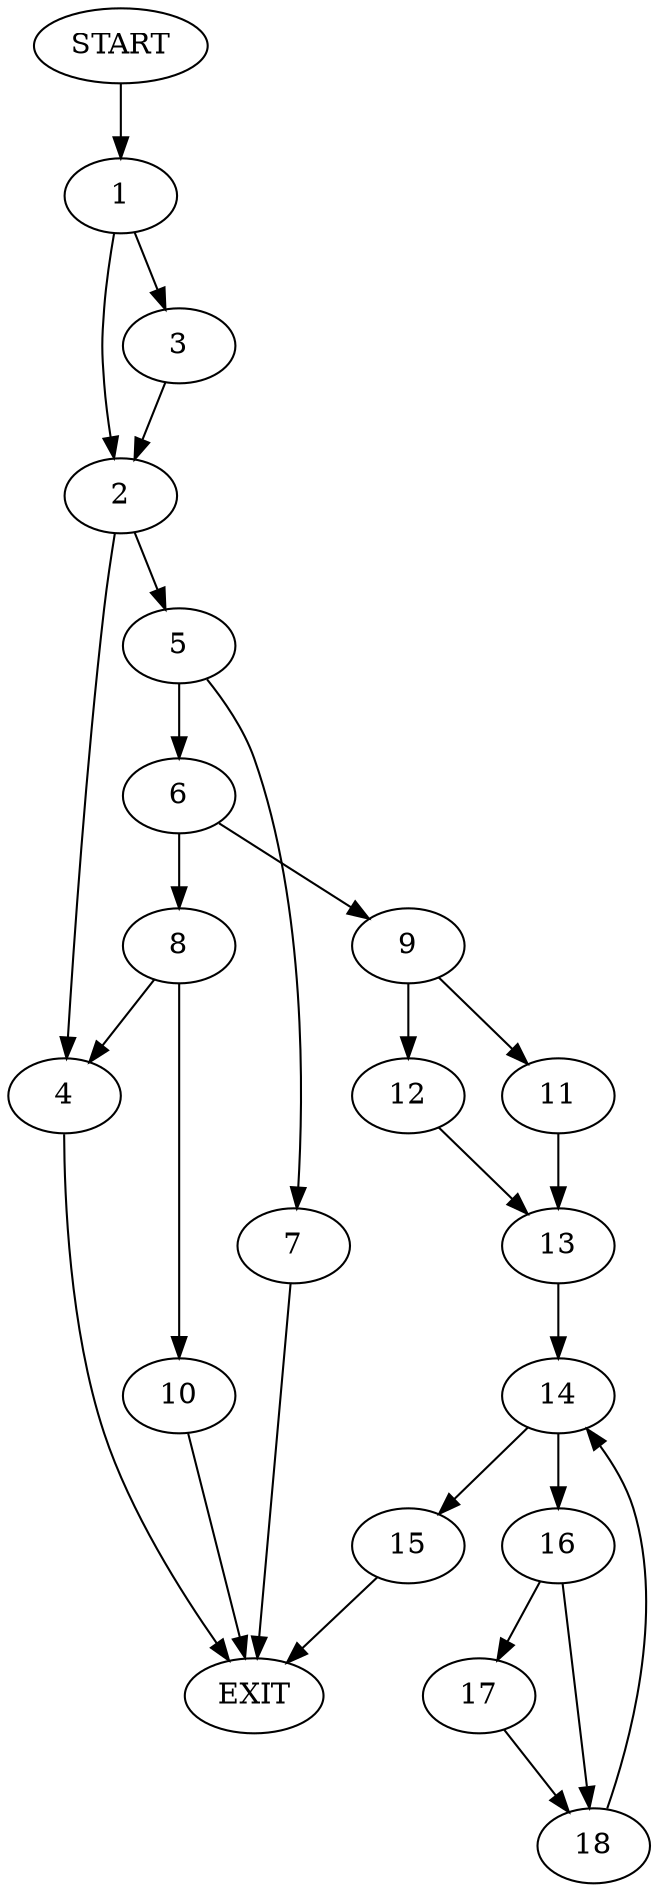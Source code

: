 digraph {
0 [label="START"]
19 [label="EXIT"]
0 -> 1
1 -> 2
1 -> 3
2 -> 4
2 -> 5
3 -> 2
4 -> 19
5 -> 6
5 -> 7
6 -> 8
6 -> 9
7 -> 19
8 -> 10
8 -> 4
9 -> 11
9 -> 12
12 -> 13
11 -> 13
13 -> 14
14 -> 15
14 -> 16
16 -> 17
16 -> 18
15 -> 19
18 -> 14
17 -> 18
10 -> 19
}
